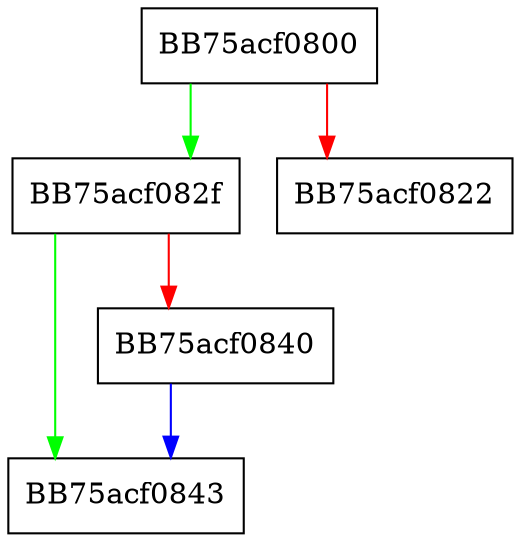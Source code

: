 digraph substr {
  node [shape="box"];
  graph [splines=ortho];
  BB75acf0800 -> BB75acf082f [color="green"];
  BB75acf0800 -> BB75acf0822 [color="red"];
  BB75acf082f -> BB75acf0843 [color="green"];
  BB75acf082f -> BB75acf0840 [color="red"];
  BB75acf0840 -> BB75acf0843 [color="blue"];
}